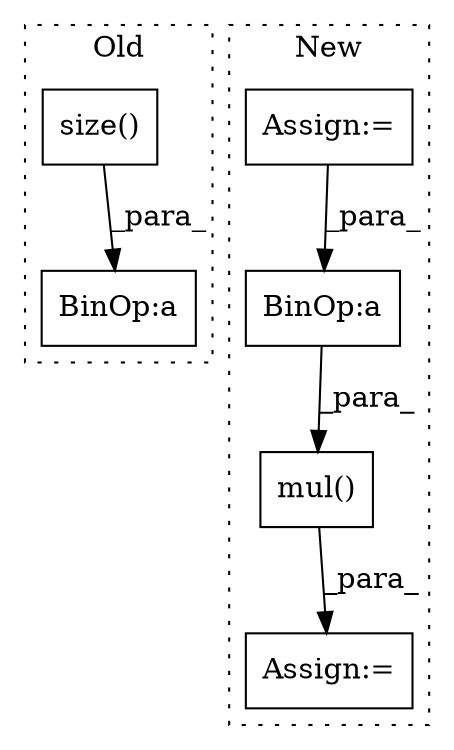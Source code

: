 digraph G {
subgraph cluster0 {
1 [label="size()" a="75" s="1281,1290" l="8,1" shape="box"];
4 [label="BinOp:a" a="82" s="1278" l="3" shape="box"];
label = "Old";
style="dotted";
}
subgraph cluster1 {
2 [label="mul()" a="75" s="2319,2353" l="18,1" shape="box"];
3 [label="BinOp:a" a="82" s="2144" l="3" shape="box"];
5 [label="Assign:=" a="68" s="2315" l="3" shape="box"];
6 [label="Assign:=" a="68" s="2030" l="3" shape="box"];
label = "New";
style="dotted";
}
1 -> 4 [label="_para_"];
2 -> 5 [label="_para_"];
3 -> 2 [label="_para_"];
6 -> 3 [label="_para_"];
}